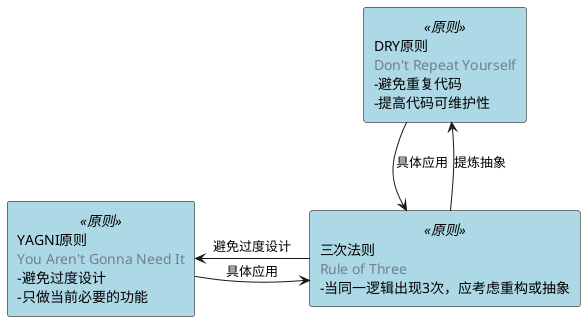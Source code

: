 @startuml

skinparam defaultFontName Microsoft YaHei
skinparam rectangle {
  BackgroundColor<<原则>> LightBlue
  BorderColor Black
  FontColor Black
}

rectangle "DRY原则\n<color:#708090>Don't Repeat Yourself</color>\n-避免重复代码\n-提高代码可维护性" as DRY <<原则>>
rectangle "YAGNI原则\n<color:#708090>You Aren't Gonna Need It</color>\n-避免过度设计\n-只做当前必要的功能" as YAGNI <<原则>>
rectangle "三次法则\n<color:#708090>Rule of Three</color>\n-当同一逻辑出现3次，应考虑重构或抽象" as ROT <<原则>>

DRY -d-> ROT: "具体应用"
YAGNI -r-> ROT: "具体应用"
ROT -u-> DRY: "提炼抽象"
ROT -l-> YAGNI: "避免过度设计"

@enduml
